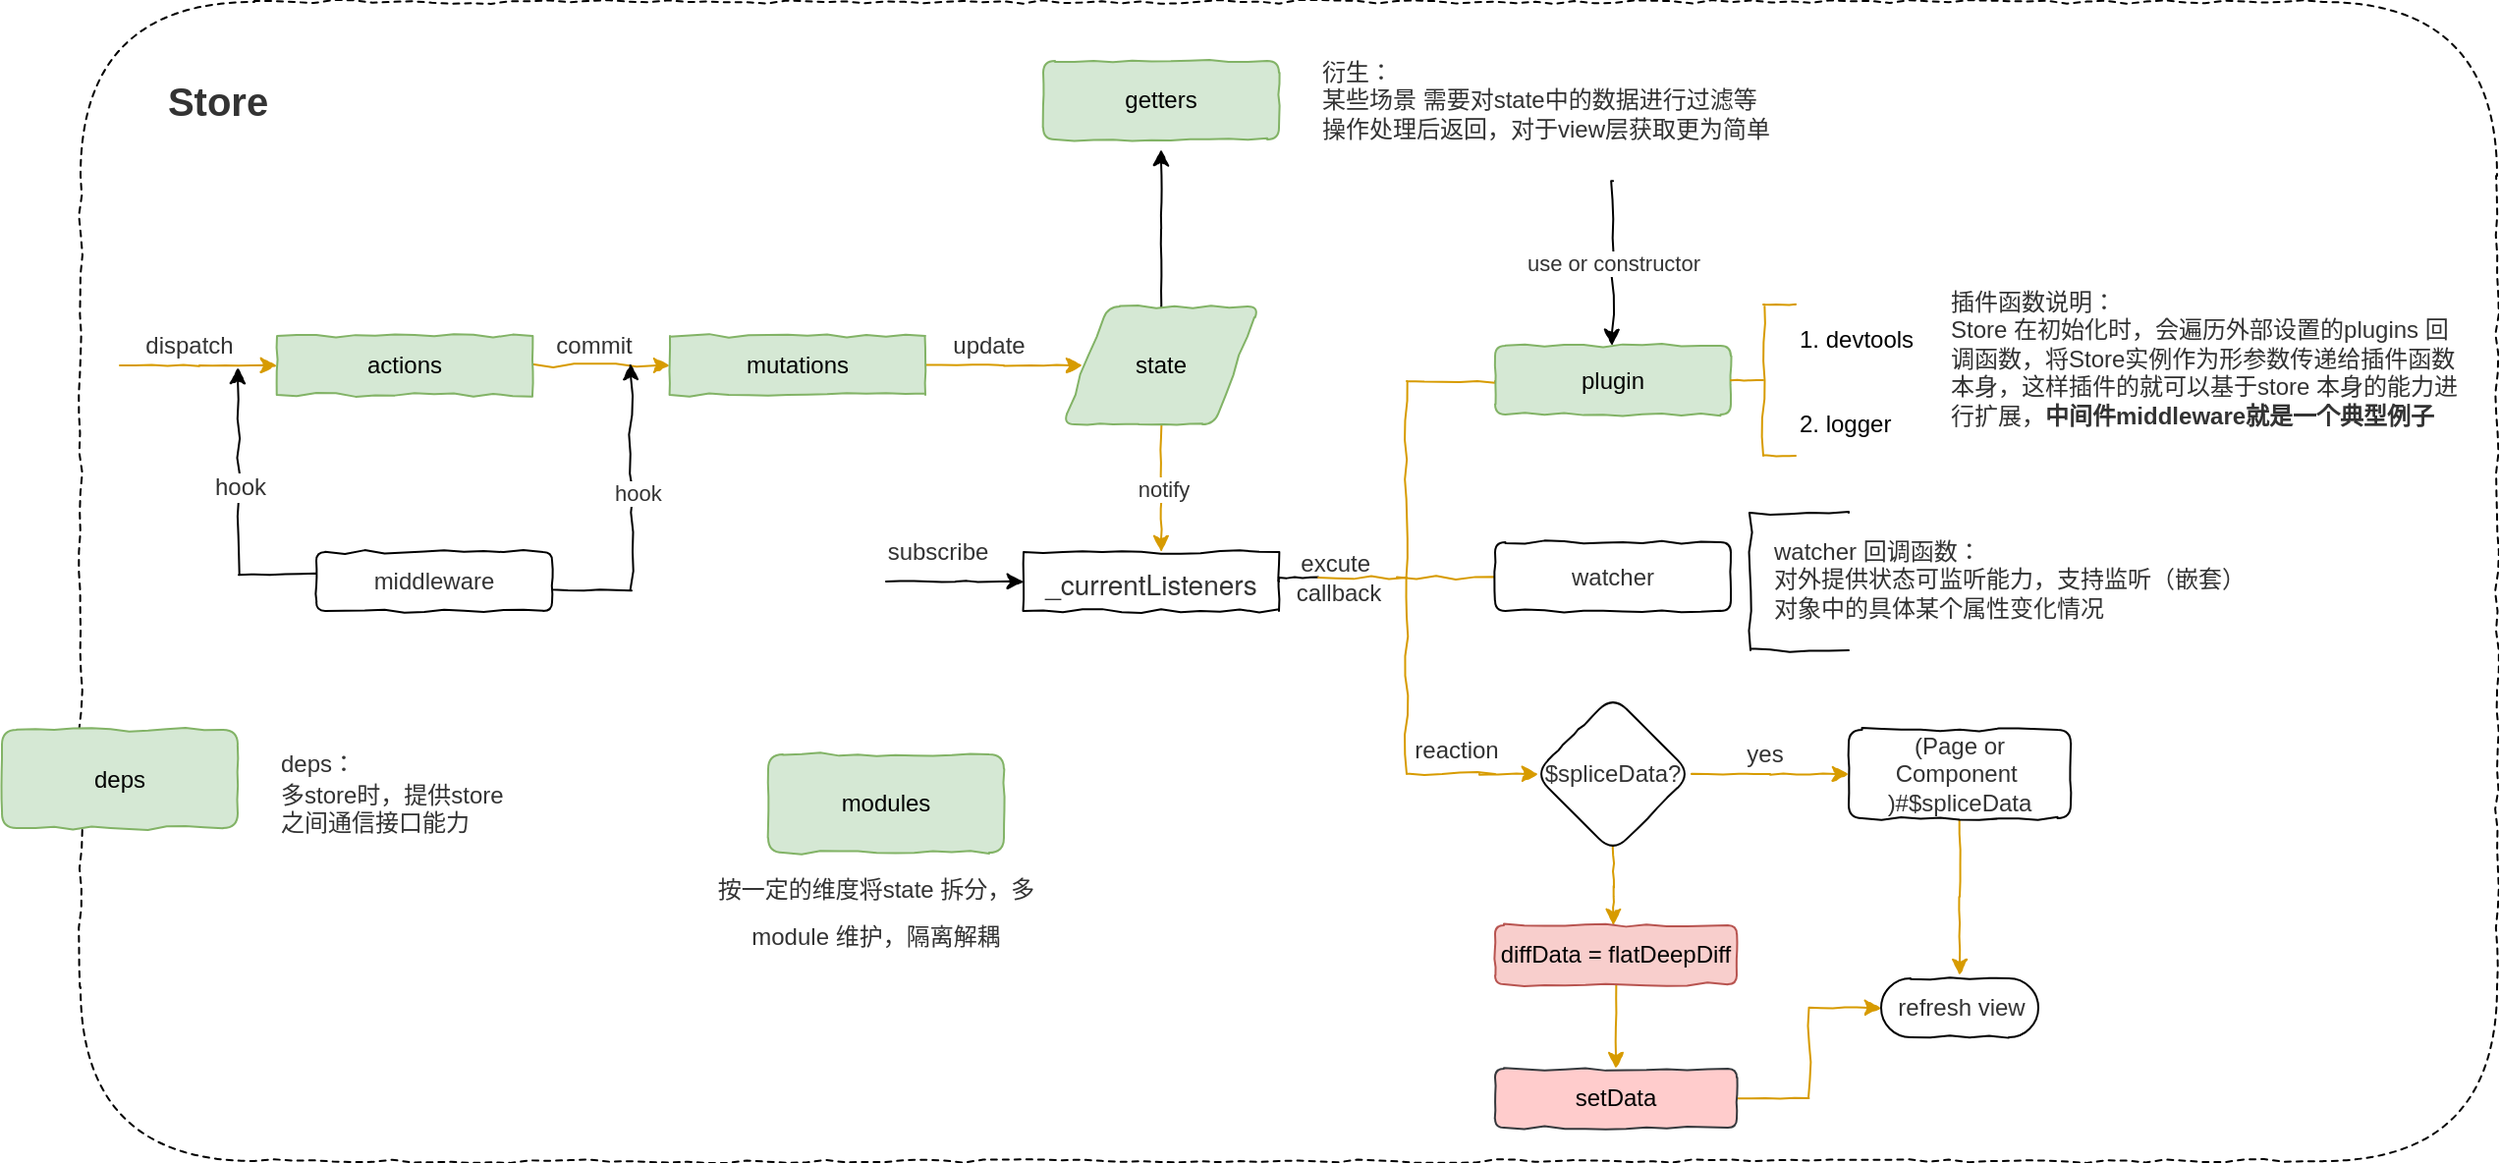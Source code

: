 <mxfile version="12.9.4" type="github"><diagram id="GgLBWSP9z577dkZzpRKI" name="第 1 页"><mxGraphModel dx="3871" dy="2126" grid="1" gridSize="10" guides="1" tooltips="1" connect="1" arrows="1" fold="1" page="1" pageScale="1" pageWidth="2520" pageHeight="1200" math="0" shadow="0"><root><mxCell id="tFehtdheYBfIyZKciGYD-0"/><mxCell id="tFehtdheYBfIyZKciGYD-1" parent="tFehtdheYBfIyZKciGYD-0"/><mxCell id="e5vrvYjgY6VipqgYh-gJ-124" value="" style="rounded=1;whiteSpace=wrap;html=1;shadow=0;comic=1;strokeWidth=1;gradientColor=#ffffff;fontColor=#333333;align=center;dashed=1;" vertex="1" parent="tFehtdheYBfIyZKciGYD-1"><mxGeometry x="-2420" y="-890" width="1230" height="590" as="geometry"/></mxCell><mxCell id="e5vrvYjgY6VipqgYh-gJ-4" value="" style="edgeStyle=orthogonalEdgeStyle;rounded=0;orthogonalLoop=1;jettySize=auto;html=1;fontColor=#333333;comic=1;fillColor=#ffe6cc;strokeColor=#d79b00;" edge="1" parent="tFehtdheYBfIyZKciGYD-1" source="e5vrvYjgY6VipqgYh-gJ-1" target="e5vrvYjgY6VipqgYh-gJ-2"><mxGeometry relative="1" as="geometry"/></mxCell><mxCell id="e5vrvYjgY6VipqgYh-gJ-14" value="commit" style="text;html=1;align=center;verticalAlign=middle;resizable=0;points=[];labelBackgroundColor=#ffffff;fontColor=#333333;" vertex="1" connectable="0" parent="e5vrvYjgY6VipqgYh-gJ-4"><mxGeometry x="-0.114" y="-3" relative="1" as="geometry"><mxPoint y="-13" as="offset"/></mxGeometry></mxCell><mxCell id="e5vrvYjgY6VipqgYh-gJ-89" value="" style="edgeStyle=orthogonalEdgeStyle;rounded=0;comic=1;orthogonalLoop=1;jettySize=auto;html=1;startArrow=classic;startFill=1;endArrow=none;endFill=0;fontColor=#333333;align=left;fillColor=#ffe6cc;strokeColor=#d79b00;" edge="1" parent="tFehtdheYBfIyZKciGYD-1" source="e5vrvYjgY6VipqgYh-gJ-1"><mxGeometry relative="1" as="geometry"><mxPoint x="-2400" y="-705" as="targetPoint"/></mxGeometry></mxCell><mxCell id="e5vrvYjgY6VipqgYh-gJ-90" value="dispatch" style="text;html=1;align=center;verticalAlign=middle;resizable=0;points=[];labelBackgroundColor=#ffffff;fontColor=#333333;" vertex="1" connectable="0" parent="e5vrvYjgY6VipqgYh-gJ-89"><mxGeometry x="0.148" y="-2" relative="1" as="geometry"><mxPoint y="-9" as="offset"/></mxGeometry></mxCell><mxCell id="e5vrvYjgY6VipqgYh-gJ-1" value="actions" style="rounded=0;whiteSpace=wrap;html=1;shadow=0;comic=1;fillColor=#d5e8d4;strokeColor=#82b366;" vertex="1" parent="tFehtdheYBfIyZKciGYD-1"><mxGeometry x="-2320" y="-720" width="130" height="30" as="geometry"/></mxCell><mxCell id="e5vrvYjgY6VipqgYh-gJ-9" value="" style="edgeStyle=orthogonalEdgeStyle;rounded=0;orthogonalLoop=1;jettySize=auto;html=1;fontColor=#333333;comic=1;fillColor=#ffe6cc;strokeColor=#d79b00;" edge="1" parent="tFehtdheYBfIyZKciGYD-1" source="e5vrvYjgY6VipqgYh-gJ-2"><mxGeometry relative="1" as="geometry"><mxPoint x="-1910" y="-705" as="targetPoint"/></mxGeometry></mxCell><mxCell id="e5vrvYjgY6VipqgYh-gJ-13" value="update" style="text;html=1;align=center;verticalAlign=middle;resizable=0;points=[];labelBackgroundColor=#ffffff;fontColor=#333333;" vertex="1" connectable="0" parent="e5vrvYjgY6VipqgYh-gJ-9"><mxGeometry x="-0.2" y="-4" relative="1" as="geometry"><mxPoint y="-14" as="offset"/></mxGeometry></mxCell><mxCell id="e5vrvYjgY6VipqgYh-gJ-2" value="mutations" style="rounded=0;whiteSpace=wrap;html=1;shadow=0;comic=1;fillColor=#d5e8d4;strokeColor=#82b366;" vertex="1" parent="tFehtdheYBfIyZKciGYD-1"><mxGeometry x="-2120" y="-720" width="130" height="30" as="geometry"/></mxCell><mxCell id="e5vrvYjgY6VipqgYh-gJ-16" value="notify" style="edgeStyle=orthogonalEdgeStyle;rounded=0;orthogonalLoop=1;jettySize=auto;html=1;fontColor=#333333;comic=1;fillColor=#ffe6cc;strokeColor=#d79b00;" edge="1" parent="tFehtdheYBfIyZKciGYD-1" source="e5vrvYjgY6VipqgYh-gJ-6"><mxGeometry relative="1" as="geometry"><mxPoint x="-1870" y="-610" as="targetPoint"/></mxGeometry></mxCell><mxCell id="e5vrvYjgY6VipqgYh-gJ-120" value="" style="edgeStyle=orthogonalEdgeStyle;rounded=0;comic=1;orthogonalLoop=1;jettySize=auto;html=1;startArrow=none;startFill=0;endArrow=classic;endFill=1;fontColor=#333333;align=left;" edge="1" parent="tFehtdheYBfIyZKciGYD-1" source="e5vrvYjgY6VipqgYh-gJ-6"><mxGeometry relative="1" as="geometry"><mxPoint x="-1870.0" y="-815" as="targetPoint"/></mxGeometry></mxCell><mxCell id="e5vrvYjgY6VipqgYh-gJ-6" value="state" style="shape=parallelogram;html=1;strokeWidth=1;perimeter=parallelogramPerimeter;whiteSpace=wrap;rounded=1;arcSize=12;size=0.23;shadow=0;comic=1;fillColor=#d5e8d4;strokeColor=#82b366;" vertex="1" parent="tFehtdheYBfIyZKciGYD-1"><mxGeometry x="-1920" y="-735" width="100" height="60" as="geometry"/></mxCell><mxCell id="e5vrvYjgY6VipqgYh-gJ-86" value="" style="edgeStyle=orthogonalEdgeStyle;rounded=0;orthogonalLoop=1;jettySize=auto;html=1;startArrow=classic;startFill=1;endArrow=none;endFill=0;fontColor=#333333;align=left;comic=1;" edge="1" parent="tFehtdheYBfIyZKciGYD-1" source="e5vrvYjgY6VipqgYh-gJ-18"><mxGeometry relative="1" as="geometry"><mxPoint x="-2010" y="-595" as="targetPoint"/></mxGeometry></mxCell><mxCell id="e5vrvYjgY6VipqgYh-gJ-87" value="subscribe" style="text;html=1;align=center;verticalAlign=middle;resizable=0;points=[];labelBackgroundColor=#ffffff;fontColor=#333333;" vertex="1" connectable="0" parent="e5vrvYjgY6VipqgYh-gJ-86"><mxGeometry x="-0.043" y="-2" relative="1" as="geometry"><mxPoint x="-11.18" y="-13" as="offset"/></mxGeometry></mxCell><mxCell id="e5vrvYjgY6VipqgYh-gJ-18" value="&lt;p class=&quot;p1&quot; style=&quot;margin: 0px; font-stretch: normal; font-size: 14px; line-height: normal; font-family: &amp;quot;helvetica neue&amp;quot;;&quot;&gt;_currentListeners&lt;/p&gt;" style="rounded=0;whiteSpace=wrap;html=1;shadow=0;comic=1;gradientColor=#ffffff;fontColor=#333333;" vertex="1" parent="tFehtdheYBfIyZKciGYD-1"><mxGeometry x="-1940" y="-610" width="130" height="30" as="geometry"/></mxCell><mxCell id="e5vrvYjgY6VipqgYh-gJ-23" value="" style="edgeStyle=orthogonalEdgeStyle;rounded=0;orthogonalLoop=1;jettySize=auto;html=1;startArrow=none;startFill=0;endArrow=none;endFill=0;fontColor=#333333;comic=1;" edge="1" parent="tFehtdheYBfIyZKciGYD-1" source="e5vrvYjgY6VipqgYh-gJ-22" target="e5vrvYjgY6VipqgYh-gJ-18"><mxGeometry relative="1" as="geometry"/></mxCell><mxCell id="e5vrvYjgY6VipqgYh-gJ-22" value="" style="strokeWidth=1;html=1;shape=mxgraph.flowchart.annotation_2;align=left;labelPosition=right;pointerEvents=1;rounded=1;shadow=0;comic=1;fillColor=#ffe6cc;strokeColor=#d79b00;" vertex="1" parent="tFehtdheYBfIyZKciGYD-1"><mxGeometry x="-1790" y="-697" width="90" height="200" as="geometry"/></mxCell><mxCell id="e5vrvYjgY6VipqgYh-gJ-24" value="excute&amp;nbsp;&lt;br&gt;callback" style="text;html=1;align=center;verticalAlign=middle;resizable=0;points=[];autosize=1;fontColor=#333333;" vertex="1" parent="tFehtdheYBfIyZKciGYD-1"><mxGeometry x="-1810" y="-612" width="60" height="30" as="geometry"/></mxCell><mxCell id="e5vrvYjgY6VipqgYh-gJ-25" value="" style="line;strokeWidth=1;html=1;rounded=1;shadow=0;comic=1;fillColor=#ffe6cc;strokeColor=#d79b00;" vertex="1" parent="tFehtdheYBfIyZKciGYD-1"><mxGeometry x="-1750" y="-602" width="60" height="10" as="geometry"/></mxCell><mxCell id="e5vrvYjgY6VipqgYh-gJ-32" value="reaction" style="text;html=1;align=center;verticalAlign=middle;resizable=0;points=[];autosize=1;fontColor=#333333;" vertex="1" parent="tFehtdheYBfIyZKciGYD-1"><mxGeometry x="-1750" y="-519.5" width="60" height="20" as="geometry"/></mxCell><mxCell id="e5vrvYjgY6VipqgYh-gJ-39" value="" style="edgeStyle=orthogonalEdgeStyle;rounded=0;orthogonalLoop=1;jettySize=auto;html=1;startArrow=none;startFill=0;endArrow=classic;endFill=1;fontColor=#333333;comic=1;fillColor=#ffe6cc;strokeColor=#d79b00;" edge="1" parent="tFehtdheYBfIyZKciGYD-1" source="e5vrvYjgY6VipqgYh-gJ-37"><mxGeometry relative="1" as="geometry"><mxPoint x="-1520" y="-497" as="targetPoint"/></mxGeometry></mxCell><mxCell id="e5vrvYjgY6VipqgYh-gJ-40" value="yes" style="text;html=1;align=center;verticalAlign=middle;resizable=0;points=[];labelBackgroundColor=#ffffff;fontColor=#333333;" vertex="1" connectable="0" parent="e5vrvYjgY6VipqgYh-gJ-39"><mxGeometry x="-0.075" y="-2" relative="1" as="geometry"><mxPoint y="-12" as="offset"/></mxGeometry></mxCell><mxCell id="e5vrvYjgY6VipqgYh-gJ-43" value="" style="edgeStyle=orthogonalEdgeStyle;rounded=0;orthogonalLoop=1;jettySize=auto;html=1;startArrow=none;startFill=0;endArrow=classic;endFill=1;fontColor=#333333;comic=1;fillColor=#ffe6cc;strokeColor=#d79b00;" edge="1" parent="tFehtdheYBfIyZKciGYD-1"><mxGeometry relative="1" as="geometry"><mxPoint x="-1640" y="-460" as="sourcePoint"/><mxPoint x="-1640" y="-420" as="targetPoint"/></mxGeometry></mxCell><mxCell id="e5vrvYjgY6VipqgYh-gJ-37" value="$spliceData?" style="rhombus;whiteSpace=wrap;html=1;rounded=1;shadow=0;comic=1;strokeWidth=1;gradientColor=#ffffff;fontColor=#333333;" vertex="1" parent="tFehtdheYBfIyZKciGYD-1"><mxGeometry x="-1680" y="-537" width="80" height="80" as="geometry"/></mxCell><mxCell id="e5vrvYjgY6VipqgYh-gJ-51" value="" style="edgeStyle=orthogonalEdgeStyle;rounded=0;orthogonalLoop=1;jettySize=auto;html=1;startArrow=none;startFill=0;endArrow=classic;endFill=1;fontColor=#333333;comic=1;fillColor=#ffe6cc;strokeColor=#d79b00;" edge="1" parent="tFehtdheYBfIyZKciGYD-1" source="e5vrvYjgY6VipqgYh-gJ-41"><mxGeometry relative="1" as="geometry"><mxPoint x="-1463.5" y="-394.5" as="targetPoint"/></mxGeometry></mxCell><mxCell id="e5vrvYjgY6VipqgYh-gJ-41" value="(Page or Component&amp;nbsp;&lt;br&gt;)#$spliceData" style="rounded=1;whiteSpace=wrap;html=1;shadow=0;comic=1;strokeWidth=1;gradientColor=#ffffff;fontColor=#333333;" vertex="1" parent="tFehtdheYBfIyZKciGYD-1"><mxGeometry x="-1520" y="-519.5" width="113" height="45" as="geometry"/></mxCell><mxCell id="e5vrvYjgY6VipqgYh-gJ-46" value="" style="edgeStyle=orthogonalEdgeStyle;rounded=0;orthogonalLoop=1;jettySize=auto;html=1;startArrow=none;startFill=0;endArrow=classic;endFill=1;fontColor=#333333;comic=1;fillColor=#ffe6cc;strokeColor=#d79b00;" edge="1" parent="tFehtdheYBfIyZKciGYD-1" source="e5vrvYjgY6VipqgYh-gJ-44" target="e5vrvYjgY6VipqgYh-gJ-45"><mxGeometry relative="1" as="geometry"/></mxCell><mxCell id="e5vrvYjgY6VipqgYh-gJ-44" value="diffData = flatDeepDiff" style="rounded=1;whiteSpace=wrap;html=1;shadow=0;comic=1;strokeWidth=1;fillColor=#f8cecc;strokeColor=#b85450;" vertex="1" parent="tFehtdheYBfIyZKciGYD-1"><mxGeometry x="-1700" y="-420" width="123" height="30" as="geometry"/></mxCell><mxCell id="e5vrvYjgY6VipqgYh-gJ-48" value="" style="edgeStyle=orthogonalEdgeStyle;rounded=0;orthogonalLoop=1;jettySize=auto;html=1;startArrow=none;startFill=0;endArrow=classic;endFill=1;entryX=0;entryY=0.5;entryDx=0;entryDy=0;entryPerimeter=0;fontColor=#333333;comic=1;fillColor=#ffe6cc;strokeColor=#d79b00;" edge="1" parent="tFehtdheYBfIyZKciGYD-1" source="e5vrvYjgY6VipqgYh-gJ-45" target="e5vrvYjgY6VipqgYh-gJ-49"><mxGeometry relative="1" as="geometry"><mxPoint x="-1537" y="-377" as="targetPoint"/></mxGeometry></mxCell><mxCell id="e5vrvYjgY6VipqgYh-gJ-45" value="setData" style="rounded=1;whiteSpace=wrap;html=1;shadow=0;comic=1;strokeWidth=1;fillColor=#ffcccc;strokeColor=#36393d;" vertex="1" parent="tFehtdheYBfIyZKciGYD-1"><mxGeometry x="-1700" y="-347" width="123" height="30" as="geometry"/></mxCell><mxCell id="e5vrvYjgY6VipqgYh-gJ-49" value="refresh view" style="html=1;dashed=0;whitespace=wrap;shape=mxgraph.dfd.start;rounded=1;shadow=0;comic=1;strokeWidth=1;gradientColor=#ffffff;fontColor=#333333;" vertex="1" parent="tFehtdheYBfIyZKciGYD-1"><mxGeometry x="-1503.5" y="-393" width="80" height="30" as="geometry"/></mxCell><mxCell id="e5vrvYjgY6VipqgYh-gJ-62" value="" style="endArrow=classic;html=1;fontColor=#333333;comic=1;fillColor=#ffe6cc;strokeColor=#d79b00;" edge="1" parent="tFehtdheYBfIyZKciGYD-1"><mxGeometry width="50" height="50" relative="1" as="geometry"><mxPoint x="-1708" y="-497" as="sourcePoint"/><mxPoint x="-1678" y="-497" as="targetPoint"/></mxGeometry></mxCell><mxCell id="e5vrvYjgY6VipqgYh-gJ-70" value="plugin" style="rounded=1;whiteSpace=wrap;html=1;shadow=0;comic=1;strokeWidth=1;fillColor=#d5e8d4;strokeColor=#82b366;" vertex="1" parent="tFehtdheYBfIyZKciGYD-1"><mxGeometry x="-1700" y="-715" width="120" height="35" as="geometry"/></mxCell><mxCell id="e5vrvYjgY6VipqgYh-gJ-78" value="插件函数说明：&lt;br&gt;Store 在初始化时，会遍历外部设置的plugins 回调函数，将Store实例作为形参数传递给插件函数本身，这样插件的就可以基于store 本身的能力进行扩展，&lt;b&gt;中间件middleware就是一个典型例子&lt;/b&gt;" style="text;html=1;strokeColor=none;fillColor=none;align=left;verticalAlign=top;whiteSpace=wrap;rounded=0;shadow=0;comic=1;fontColor=#333333;" vertex="1" parent="tFehtdheYBfIyZKciGYD-1"><mxGeometry x="-1470" y="-751.25" width="267" height="107.5" as="geometry"/></mxCell><mxCell id="e5vrvYjgY6VipqgYh-gJ-80" value="use or constructor" style="endArrow=classic;html=1;fontColor=#333333;entryX=0.328;entryY=-0.032;entryDx=0;entryDy=0;entryPerimeter=0;comic=1;" edge="1" parent="tFehtdheYBfIyZKciGYD-1"><mxGeometry width="50" height="50" relative="1" as="geometry"><mxPoint x="-1639.95" y="-798.88" as="sourcePoint"/><mxPoint x="-1640.59" y="-715.0" as="targetPoint"/></mxGeometry></mxCell><mxCell id="e5vrvYjgY6VipqgYh-gJ-81" value="watcher" style="rounded=1;whiteSpace=wrap;html=1;shadow=0;comic=1;strokeWidth=1;gradientColor=#ffffff;fontColor=#333333;" vertex="1" parent="tFehtdheYBfIyZKciGYD-1"><mxGeometry x="-1700" y="-615" width="120" height="35" as="geometry"/></mxCell><mxCell id="e5vrvYjgY6VipqgYh-gJ-82" value="watcher 回调函数：&lt;br&gt;对外提供状态可监听能力，支持监听（嵌套）对象中的具体某个属性变化情况" style="text;html=1;strokeColor=none;fillColor=none;align=left;verticalAlign=top;whiteSpace=wrap;rounded=0;shadow=0;comic=1;fontColor=#333333;" vertex="1" parent="tFehtdheYBfIyZKciGYD-1"><mxGeometry x="-1560" y="-624" width="253" height="62" as="geometry"/></mxCell><mxCell id="e5vrvYjgY6VipqgYh-gJ-99" value="hook" style="edgeStyle=orthogonalEdgeStyle;rounded=0;comic=1;orthogonalLoop=1;jettySize=auto;html=1;startArrow=none;startFill=0;endArrow=classic;endFill=1;fontColor=#333333;align=left;" edge="1" parent="tFehtdheYBfIyZKciGYD-1"><mxGeometry x="0.149" y="10" relative="1" as="geometry"><mxPoint x="-2180" y="-590.941" as="sourcePoint"/><mxPoint x="-2140" y="-706" as="targetPoint"/><mxPoint y="-1" as="offset"/></mxGeometry></mxCell><mxCell id="e5vrvYjgY6VipqgYh-gJ-101" value="" style="edgeStyle=orthogonalEdgeStyle;rounded=0;comic=1;orthogonalLoop=1;jettySize=auto;html=1;startArrow=none;startFill=0;endArrow=classic;endFill=1;fontColor=#333333;align=left;" edge="1" parent="tFehtdheYBfIyZKciGYD-1"><mxGeometry relative="1" as="geometry"><mxPoint x="-2300" y="-598.941" as="sourcePoint"/><mxPoint x="-2340" y="-704" as="targetPoint"/></mxGeometry></mxCell><mxCell id="e5vrvYjgY6VipqgYh-gJ-102" value="hook" style="text;html=1;align=center;verticalAlign=middle;resizable=0;points=[];labelBackgroundColor=#ffffff;fontColor=#333333;" vertex="1" connectable="0" parent="e5vrvYjgY6VipqgYh-gJ-101"><mxGeometry x="0.064" y="-3" relative="1" as="geometry"><mxPoint x="-3" y="-7.75" as="offset"/></mxGeometry></mxCell><mxCell id="e5vrvYjgY6VipqgYh-gJ-91" value="middleware" style="rounded=1;whiteSpace=wrap;html=1;shadow=0;comic=1;strokeWidth=1;gradientColor=#ffffff;fontColor=#333333;align=center;" vertex="1" parent="tFehtdheYBfIyZKciGYD-1"><mxGeometry x="-2300" y="-610" width="120" height="30" as="geometry"/></mxCell><mxCell id="e5vrvYjgY6VipqgYh-gJ-105" value="" style="strokeWidth=1;html=1;shape=mxgraph.flowchart.annotation_1;align=left;pointerEvents=1;rounded=1;shadow=0;comic=1;gradientColor=#ffffff;fontColor=#333333;" vertex="1" parent="tFehtdheYBfIyZKciGYD-1"><mxGeometry x="-1570" y="-630" width="50" height="70" as="geometry"/></mxCell><mxCell id="e5vrvYjgY6VipqgYh-gJ-106" value="1. devtools&lt;br&gt;&lt;br&gt;&lt;br&gt;2. logger" style="strokeWidth=1;html=1;shape=mxgraph.flowchart.annotation_2;align=left;labelPosition=right;pointerEvents=1;rounded=1;shadow=0;comic=1;fillColor=#ffe6cc;strokeColor=#d79b00;" vertex="1" parent="tFehtdheYBfIyZKciGYD-1"><mxGeometry x="-1580" y="-736" width="33" height="77" as="geometry"/></mxCell><mxCell id="e5vrvYjgY6VipqgYh-gJ-118" value="getters" style="rounded=1;whiteSpace=wrap;html=1;shadow=0;comic=1;strokeWidth=1;align=center;fillColor=#d5e8d4;strokeColor=#82b366;" vertex="1" parent="tFehtdheYBfIyZKciGYD-1"><mxGeometry x="-1930" y="-860" width="120" height="40" as="geometry"/></mxCell><mxCell id="e5vrvYjgY6VipqgYh-gJ-121" value="衍生：&lt;br&gt;某些场景 需要对state中的数据进行过滤等操作处理后返回，对于view层获取更为简单" style="text;html=1;strokeColor=none;fillColor=none;align=left;verticalAlign=middle;whiteSpace=wrap;rounded=0;shadow=0;comic=1;fontColor=#333333;" vertex="1" parent="tFehtdheYBfIyZKciGYD-1"><mxGeometry x="-1790" y="-850" width="230" height="20" as="geometry"/></mxCell><mxCell id="e5vrvYjgY6VipqgYh-gJ-122" value="modules" style="rounded=1;whiteSpace=wrap;html=1;shadow=0;comic=1;strokeWidth=1;align=center;fillColor=#d5e8d4;strokeColor=#82b366;" vertex="1" parent="tFehtdheYBfIyZKciGYD-1"><mxGeometry x="-2070" y="-507" width="120" height="50" as="geometry"/></mxCell><mxCell id="e5vrvYjgY6VipqgYh-gJ-123" value="deps" style="rounded=1;whiteSpace=wrap;html=1;shadow=0;comic=1;strokeWidth=1;align=center;fillColor=#d5e8d4;strokeColor=#82b366;" vertex="1" parent="tFehtdheYBfIyZKciGYD-1"><mxGeometry x="-2460" y="-519.5" width="120" height="50" as="geometry"/></mxCell><mxCell id="e5vrvYjgY6VipqgYh-gJ-125" value="&lt;b style=&quot;font-size: 20px;&quot;&gt;Store&lt;/b&gt;" style="text;html=1;strokeColor=none;fillColor=none;align=center;verticalAlign=middle;whiteSpace=wrap;rounded=0;shadow=0;comic=1;fontColor=#333333;fontSize=20;" vertex="1" parent="tFehtdheYBfIyZKciGYD-1"><mxGeometry x="-2370" y="-850" width="40" height="20" as="geometry"/></mxCell><mxCell id="e5vrvYjgY6VipqgYh-gJ-126" value="&lt;div&gt;&lt;span style=&quot;font-size: 12px&quot;&gt;deps：&lt;/span&gt;&lt;/div&gt;&lt;font style=&quot;font-size: 12px&quot;&gt;&lt;div&gt;&lt;span&gt;多store时，提供store 之间通信接口能力&lt;br&gt;&lt;/span&gt;&lt;/div&gt;&lt;/font&gt;" style="text;html=1;strokeColor=none;fillColor=none;align=left;verticalAlign=top;whiteSpace=wrap;rounded=0;shadow=0;comic=1;fontSize=20;fontColor=#333333;" vertex="1" parent="tFehtdheYBfIyZKciGYD-1"><mxGeometry x="-2320" y="-524" width="120" height="94" as="geometry"/></mxCell><mxCell id="e5vrvYjgY6VipqgYh-gJ-131" value="&lt;span style=&quot;font-size: 12px&quot;&gt;按一定的维度将state 拆分，多module 维护，隔离解耦&lt;/span&gt;" style="text;html=1;strokeColor=none;fillColor=none;align=center;verticalAlign=middle;whiteSpace=wrap;rounded=0;shadow=0;dashed=1;comic=1;fontSize=20;fontColor=#333333;" vertex="1" parent="tFehtdheYBfIyZKciGYD-1"><mxGeometry x="-2110" y="-440" width="190" height="20" as="geometry"/></mxCell></root></mxGraphModel></diagram></mxfile>